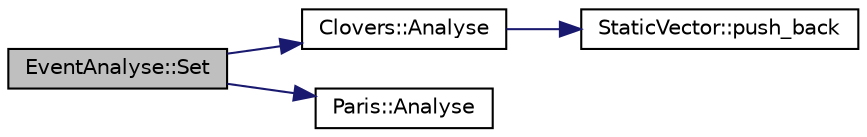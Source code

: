 digraph "EventAnalyse::Set"
{
 // LATEX_PDF_SIZE
  edge [fontname="Helvetica",fontsize="10",labelfontname="Helvetica",labelfontsize="10"];
  node [fontname="Helvetica",fontsize="10",shape=record];
  rankdir="LR";
  Node1 [label="EventAnalyse::Set",height=0.2,width=0.4,color="black", fillcolor="grey75", style="filled", fontcolor="black",tooltip=" "];
  Node1 -> Node2 [color="midnightblue",fontsize="10",style="solid",fontname="Helvetica"];
  Node2 [label="Clovers::Analyse",height=0.2,width=0.4,color="black", fillcolor="white", style="filled",URL="$class_clovers.html#a523aad5d019f23144292c0e23067a43b",tooltip=" "];
  Node2 -> Node3 [color="midnightblue",fontsize="10",style="solid",fontname="Helvetica"];
  Node3 [label="StaticVector::push_back",height=0.2,width=0.4,color="black", fillcolor="white", style="filled",URL="$class_static_vector.html#a65df2a20fa5e6eed0140c9ee12b693df",tooltip=" "];
  Node1 -> Node4 [color="midnightblue",fontsize="10",style="solid",fontname="Helvetica"];
  Node4 [label="Paris::Analyse",height=0.2,width=0.4,color="black", fillcolor="white", style="filled",URL="$class_paris.html#ac6fb6d9310b0dd298ebf10862497954a",tooltip=" "];
}
